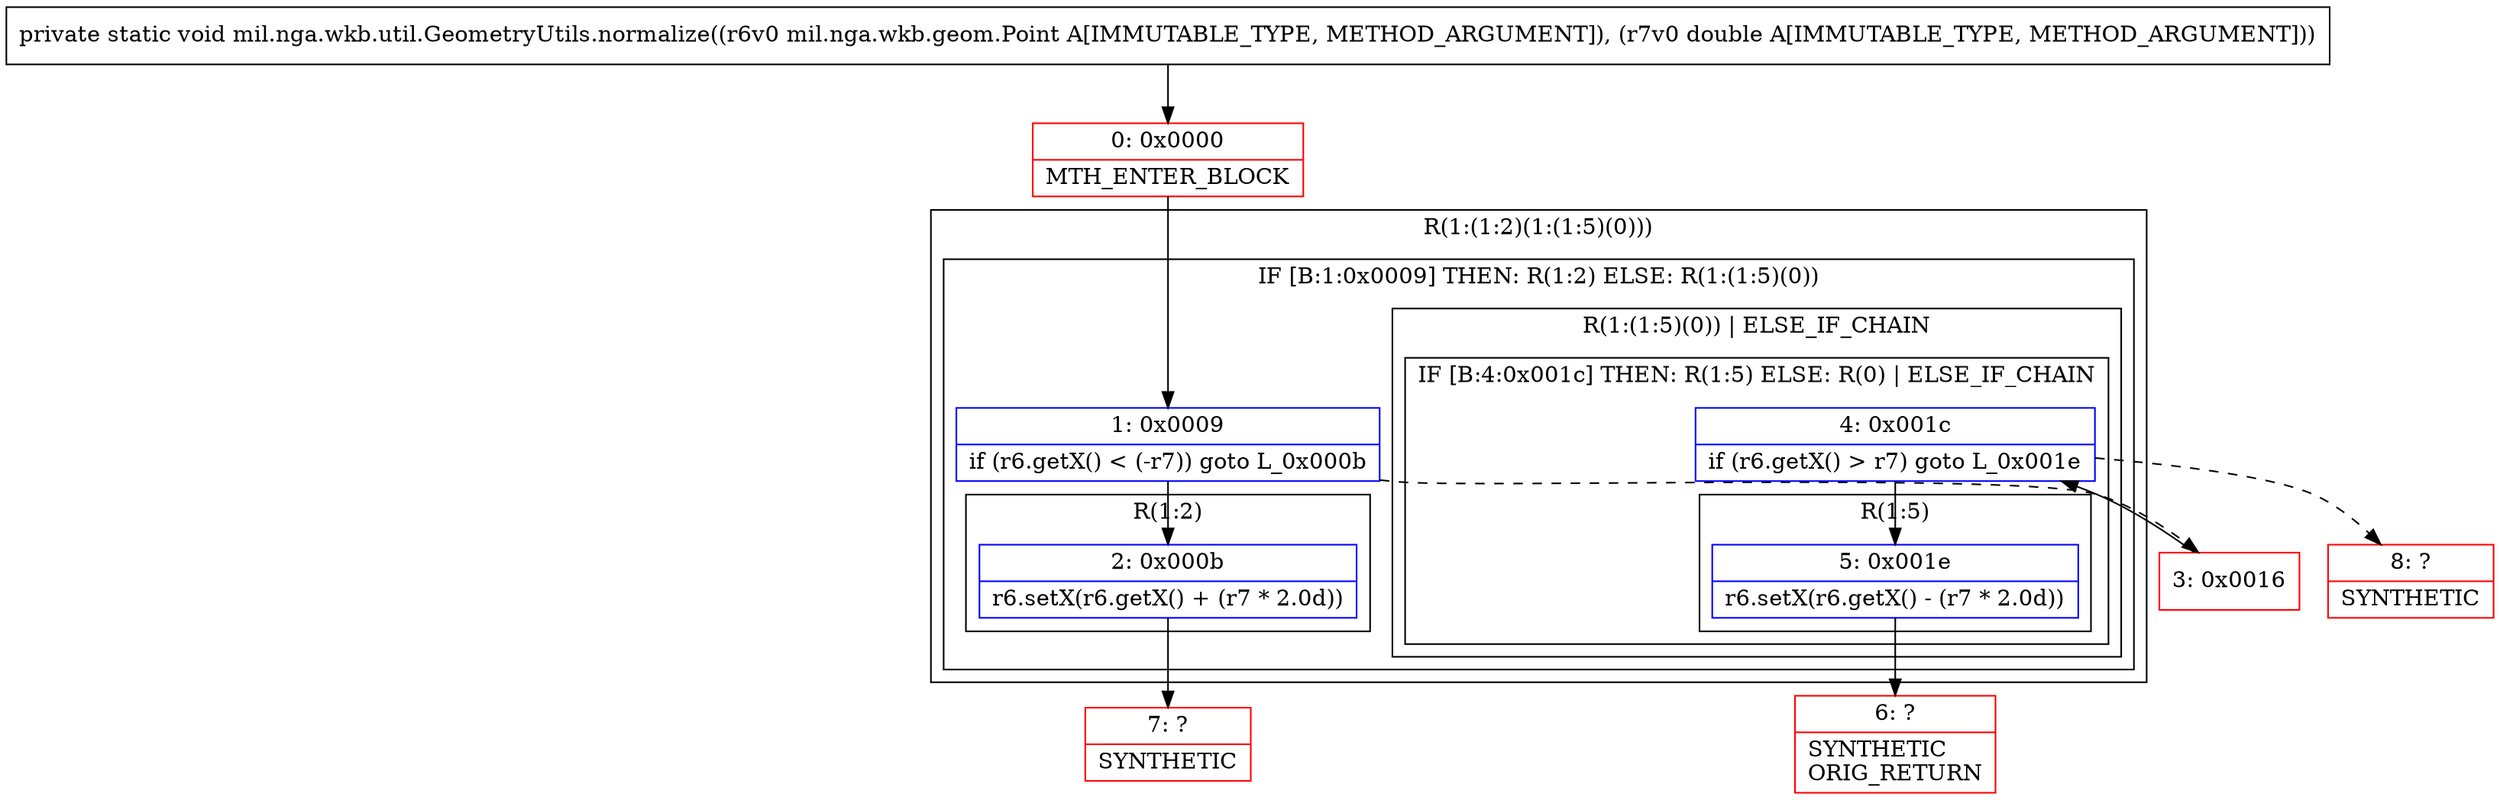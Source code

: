 digraph "CFG formil.nga.wkb.util.GeometryUtils.normalize(Lmil\/nga\/wkb\/geom\/Point;D)V" {
subgraph cluster_Region_714812865 {
label = "R(1:(1:2)(1:(1:5)(0)))";
node [shape=record,color=blue];
subgraph cluster_IfRegion_156030194 {
label = "IF [B:1:0x0009] THEN: R(1:2) ELSE: R(1:(1:5)(0))";
node [shape=record,color=blue];
Node_1 [shape=record,label="{1\:\ 0x0009|if (r6.getX() \< (\-r7)) goto L_0x000b\l}"];
subgraph cluster_Region_1079449626 {
label = "R(1:2)";
node [shape=record,color=blue];
Node_2 [shape=record,label="{2\:\ 0x000b|r6.setX(r6.getX() + (r7 * 2.0d))\l}"];
}
subgraph cluster_Region_2099746036 {
label = "R(1:(1:5)(0)) | ELSE_IF_CHAIN\l";
node [shape=record,color=blue];
subgraph cluster_IfRegion_237067188 {
label = "IF [B:4:0x001c] THEN: R(1:5) ELSE: R(0) | ELSE_IF_CHAIN\l";
node [shape=record,color=blue];
Node_4 [shape=record,label="{4\:\ 0x001c|if (r6.getX() \> r7) goto L_0x001e\l}"];
subgraph cluster_Region_1629877702 {
label = "R(1:5)";
node [shape=record,color=blue];
Node_5 [shape=record,label="{5\:\ 0x001e|r6.setX(r6.getX() \- (r7 * 2.0d))\l}"];
}
subgraph cluster_Region_432715312 {
label = "R(0)";
node [shape=record,color=blue];
}
}
}
}
}
Node_0 [shape=record,color=red,label="{0\:\ 0x0000|MTH_ENTER_BLOCK\l}"];
Node_3 [shape=record,color=red,label="{3\:\ 0x0016}"];
Node_6 [shape=record,color=red,label="{6\:\ ?|SYNTHETIC\lORIG_RETURN\l}"];
Node_7 [shape=record,color=red,label="{7\:\ ?|SYNTHETIC\l}"];
Node_8 [shape=record,color=red,label="{8\:\ ?|SYNTHETIC\l}"];
MethodNode[shape=record,label="{private static void mil.nga.wkb.util.GeometryUtils.normalize((r6v0 mil.nga.wkb.geom.Point A[IMMUTABLE_TYPE, METHOD_ARGUMENT]), (r7v0 double A[IMMUTABLE_TYPE, METHOD_ARGUMENT])) }"];
MethodNode -> Node_0;
Node_1 -> Node_2;
Node_1 -> Node_3[style=dashed];
Node_2 -> Node_7;
Node_4 -> Node_5;
Node_4 -> Node_8[style=dashed];
Node_5 -> Node_6;
Node_0 -> Node_1;
Node_3 -> Node_4;
}

